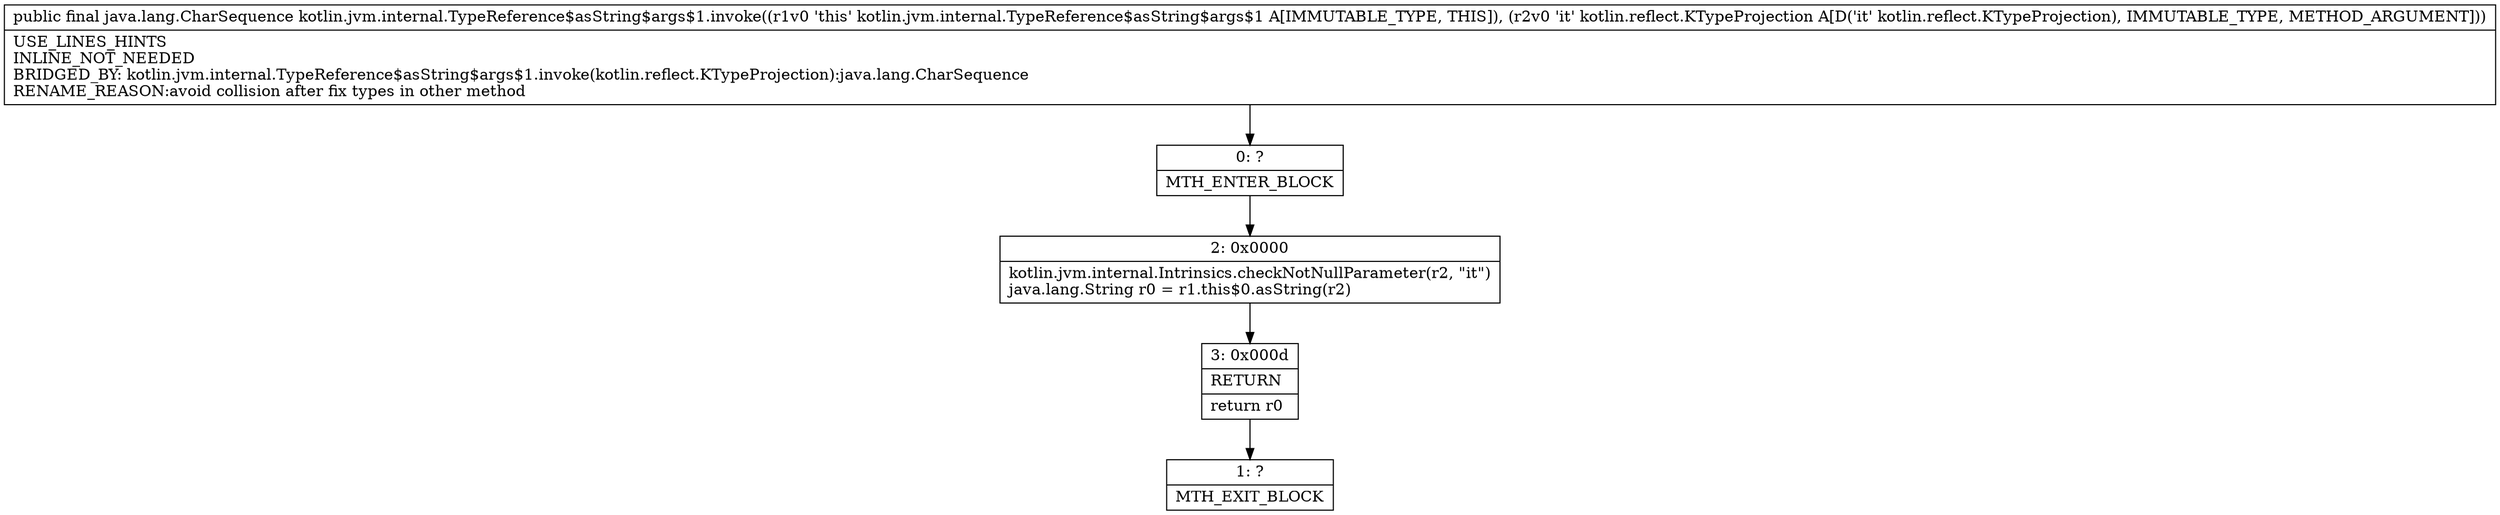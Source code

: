 digraph "CFG forkotlin.jvm.internal.TypeReference$asString$args$1.invoke(Lkotlin\/reflect\/KTypeProjection;)Ljava\/lang\/CharSequence;" {
Node_0 [shape=record,label="{0\:\ ?|MTH_ENTER_BLOCK\l}"];
Node_2 [shape=record,label="{2\:\ 0x0000|kotlin.jvm.internal.Intrinsics.checkNotNullParameter(r2, \"it\")\ljava.lang.String r0 = r1.this$0.asString(r2)\l}"];
Node_3 [shape=record,label="{3\:\ 0x000d|RETURN\l|return r0\l}"];
Node_1 [shape=record,label="{1\:\ ?|MTH_EXIT_BLOCK\l}"];
MethodNode[shape=record,label="{public final java.lang.CharSequence kotlin.jvm.internal.TypeReference$asString$args$1.invoke((r1v0 'this' kotlin.jvm.internal.TypeReference$asString$args$1 A[IMMUTABLE_TYPE, THIS]), (r2v0 'it' kotlin.reflect.KTypeProjection A[D('it' kotlin.reflect.KTypeProjection), IMMUTABLE_TYPE, METHOD_ARGUMENT]))  | USE_LINES_HINTS\lINLINE_NOT_NEEDED\lBRIDGED_BY: kotlin.jvm.internal.TypeReference$asString$args$1.invoke(kotlin.reflect.KTypeProjection):java.lang.CharSequence\lRENAME_REASON:avoid collision after fix types in other method\l}"];
MethodNode -> Node_0;Node_0 -> Node_2;
Node_2 -> Node_3;
Node_3 -> Node_1;
}

